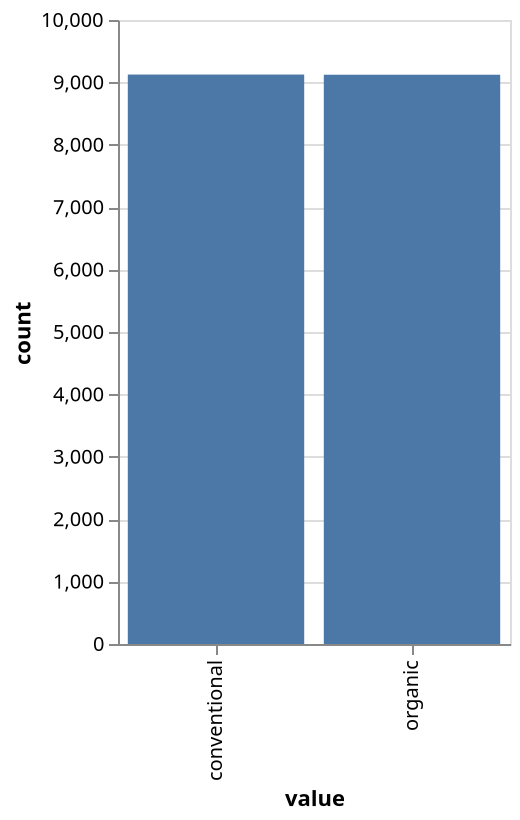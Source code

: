 {
  "$schema": "https://vega.github.io/schema/vega-lite/v5.json",
  "autosize": "fit",
  "config": {
    "view": {
      "continuousHeight": 300,
      "continuousWidth": 400
    }
  },
  "data": {
    "name": "data-51d37bc725902e20fdaea473a590e44d"
  },
  "datasets": {
    "data-51d37bc725902e20fdaea473a590e44d": [
      {
        "count": 9126,
        "value": "conventional"
      },
      {
        "count": 9123,
        "value": "organic"
      }
    ]
  },
  "encoding": {
    "tooltip": [
      {
        "field": "value",
        "type": "nominal"
      },
      {
        "field": "count",
        "type": "quantitative"
      }
    ],
    "x": {
      "field": "value",
      "type": "ordinal"
    },
    "y": {
      "field": "count",
      "type": "quantitative"
    }
  },
  "height": 400,
  "mark": "bar",
  "width": 250
}